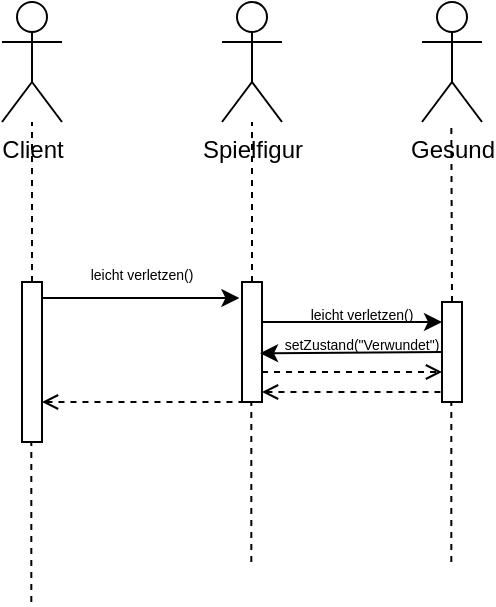 <mxfile version="15.9.6" type="github">
  <diagram id="Wa5oBjYjr4noIHMLQoP5" name="001">
    <mxGraphModel dx="652" dy="423" grid="1" gridSize="10" guides="1" tooltips="1" connect="1" arrows="1" fold="1" page="1" pageScale="1" pageWidth="827" pageHeight="1169" math="0" shadow="0">
      <root>
        <mxCell id="0" />
        <mxCell id="1" parent="0" />
        <mxCell id="BYghL89uylHXPIeEzwu4-1" value="Spielfigur" style="shape=umlActor;verticalLabelPosition=bottom;verticalAlign=top;html=1;outlineConnect=0;" vertex="1" parent="1">
          <mxGeometry x="260" y="200" width="30" height="60" as="geometry" />
        </mxCell>
        <mxCell id="BYghL89uylHXPIeEzwu4-2" value="Client" style="shape=umlActor;verticalLabelPosition=bottom;verticalAlign=top;html=1;outlineConnect=0;" vertex="1" parent="1">
          <mxGeometry x="150" y="200" width="30" height="60" as="geometry" />
        </mxCell>
        <mxCell id="BYghL89uylHXPIeEzwu4-3" value="" style="endArrow=none;dashed=1;html=1;rounded=0;" edge="1" parent="1" target="BYghL89uylHXPIeEzwu4-2">
          <mxGeometry width="50" height="50" relative="1" as="geometry">
            <mxPoint x="165" y="340" as="sourcePoint" />
            <mxPoint x="220" y="320" as="targetPoint" />
          </mxGeometry>
        </mxCell>
        <mxCell id="BYghL89uylHXPIeEzwu4-5" value="" style="endArrow=none;dashed=1;html=1;rounded=0;exitX=0.5;exitY=0;exitDx=0;exitDy=0;" edge="1" parent="1" source="BYghL89uylHXPIeEzwu4-9" target="BYghL89uylHXPIeEzwu4-1">
          <mxGeometry width="50" height="50" relative="1" as="geometry">
            <mxPoint x="275" y="320" as="sourcePoint" />
            <mxPoint x="330" y="380" as="targetPoint" />
          </mxGeometry>
        </mxCell>
        <mxCell id="BYghL89uylHXPIeEzwu4-6" value="" style="rounded=0;whiteSpace=wrap;html=1;" vertex="1" parent="1">
          <mxGeometry x="160" y="340" width="10" height="80" as="geometry" />
        </mxCell>
        <mxCell id="BYghL89uylHXPIeEzwu4-8" value="" style="endArrow=classic;html=1;rounded=0;entryX=-0.131;entryY=0.134;entryDx=0;entryDy=0;entryPerimeter=0;" edge="1" parent="1" target="BYghL89uylHXPIeEzwu4-9">
          <mxGeometry width="50" height="50" relative="1" as="geometry">
            <mxPoint x="170" y="348" as="sourcePoint" />
            <mxPoint x="250" y="350" as="targetPoint" />
          </mxGeometry>
        </mxCell>
        <mxCell id="BYghL89uylHXPIeEzwu4-9" value="" style="rounded=0;whiteSpace=wrap;html=1;" vertex="1" parent="1">
          <mxGeometry x="270" y="340" width="10" height="60" as="geometry" />
        </mxCell>
        <mxCell id="BYghL89uylHXPIeEzwu4-10" value="&lt;font style=&quot;font-size: 7px&quot;&gt;leicht verletzen()&lt;/font&gt;" style="text;html=1;strokeColor=none;fillColor=none;align=center;verticalAlign=middle;whiteSpace=wrap;rounded=0;" vertex="1" parent="1">
          <mxGeometry x="190" y="320" width="60" height="30" as="geometry" />
        </mxCell>
        <mxCell id="BYghL89uylHXPIeEzwu4-11" value="" style="rounded=0;whiteSpace=wrap;html=1;" vertex="1" parent="1">
          <mxGeometry x="370" y="350" width="10" height="50" as="geometry" />
        </mxCell>
        <mxCell id="BYghL89uylHXPIeEzwu4-12" value="" style="endArrow=classic;html=1;rounded=0;fontSize=7;" edge="1" parent="1">
          <mxGeometry width="50" height="50" relative="1" as="geometry">
            <mxPoint x="280" y="360" as="sourcePoint" />
            <mxPoint x="370" y="360" as="targetPoint" />
          </mxGeometry>
        </mxCell>
        <mxCell id="BYghL89uylHXPIeEzwu4-13" value="Gesund" style="shape=umlActor;verticalLabelPosition=bottom;verticalAlign=top;html=1;outlineConnect=0;" vertex="1" parent="1">
          <mxGeometry x="360" y="200" width="30" height="60" as="geometry" />
        </mxCell>
        <mxCell id="BYghL89uylHXPIeEzwu4-15" value="&lt;span style=&quot;font-size: 7px&quot;&gt;leicht verletzen()&lt;/span&gt;" style="text;html=1;strokeColor=none;fillColor=none;align=center;verticalAlign=middle;whiteSpace=wrap;rounded=0;" vertex="1" parent="1">
          <mxGeometry x="300" y="340" width="60" height="30" as="geometry" />
        </mxCell>
        <mxCell id="BYghL89uylHXPIeEzwu4-17" value="" style="endArrow=none;dashed=1;html=1;rounded=0;exitX=0.5;exitY=0;exitDx=0;exitDy=0;" edge="1" parent="1" source="BYghL89uylHXPIeEzwu4-11">
          <mxGeometry width="50" height="50" relative="1" as="geometry">
            <mxPoint x="374.66" y="320" as="sourcePoint" />
            <mxPoint x="374.66" y="260" as="targetPoint" />
          </mxGeometry>
        </mxCell>
        <mxCell id="BYghL89uylHXPIeEzwu4-19" value="" style="endArrow=classic;html=1;rounded=0;fontSize=7;entryX=0.903;entryY=0.594;entryDx=0;entryDy=0;entryPerimeter=0;exitX=0;exitY=0.5;exitDx=0;exitDy=0;" edge="1" parent="1" source="BYghL89uylHXPIeEzwu4-11" target="BYghL89uylHXPIeEzwu4-9">
          <mxGeometry width="50" height="50" relative="1" as="geometry">
            <mxPoint x="340" y="380" as="sourcePoint" />
            <mxPoint x="520.0" y="370" as="targetPoint" />
          </mxGeometry>
        </mxCell>
        <mxCell id="BYghL89uylHXPIeEzwu4-20" value="&lt;span style=&quot;font-size: 7px&quot;&gt;setZustand(&quot;Verwundet&quot;)&lt;/span&gt;" style="text;html=1;strokeColor=none;fillColor=none;align=center;verticalAlign=middle;whiteSpace=wrap;rounded=0;" vertex="1" parent="1">
          <mxGeometry x="300" y="355" width="60" height="30" as="geometry" />
        </mxCell>
        <mxCell id="BYghL89uylHXPIeEzwu4-21" value="" style="endArrow=open;dashed=1;html=1;rounded=0;fontSize=7;exitX=1;exitY=0.75;exitDx=0;exitDy=0;startArrow=none;startFill=0;endFill=0;" edge="1" parent="1" source="BYghL89uylHXPIeEzwu4-9">
          <mxGeometry width="50" height="50" relative="1" as="geometry">
            <mxPoint x="290" y="300" as="sourcePoint" />
            <mxPoint x="370" y="385" as="targetPoint" />
          </mxGeometry>
        </mxCell>
        <mxCell id="BYghL89uylHXPIeEzwu4-23" value="" style="endArrow=none;dashed=1;html=1;rounded=0;fontSize=7;exitX=1;exitY=0.75;exitDx=0;exitDy=0;startArrow=open;startFill=0;" edge="1" parent="1">
          <mxGeometry width="50" height="50" relative="1" as="geometry">
            <mxPoint x="280.0" y="395" as="sourcePoint" />
            <mxPoint x="370.0" y="395" as="targetPoint" />
          </mxGeometry>
        </mxCell>
        <mxCell id="BYghL89uylHXPIeEzwu4-24" value="" style="endArrow=none;dashed=1;html=1;rounded=0;fontSize=7;exitX=1;exitY=0.75;exitDx=0;exitDy=0;startArrow=open;startFill=0;" edge="1" parent="1" source="BYghL89uylHXPIeEzwu4-6">
          <mxGeometry width="50" height="50" relative="1" as="geometry">
            <mxPoint x="180.0" y="400" as="sourcePoint" />
            <mxPoint x="270.0" y="400" as="targetPoint" />
          </mxGeometry>
        </mxCell>
        <mxCell id="BYghL89uylHXPIeEzwu4-25" value="" style="endArrow=none;dashed=1;html=1;rounded=0;exitX=0.5;exitY=0;exitDx=0;exitDy=0;" edge="1" parent="1">
          <mxGeometry width="50" height="50" relative="1" as="geometry">
            <mxPoint x="274.66" y="480" as="sourcePoint" />
            <mxPoint x="274.66" y="400" as="targetPoint" />
          </mxGeometry>
        </mxCell>
        <mxCell id="BYghL89uylHXPIeEzwu4-26" value="" style="endArrow=none;dashed=1;html=1;rounded=0;exitX=0.5;exitY=0;exitDx=0;exitDy=0;" edge="1" parent="1">
          <mxGeometry width="50" height="50" relative="1" as="geometry">
            <mxPoint x="164.66" y="500" as="sourcePoint" />
            <mxPoint x="164.66" y="420" as="targetPoint" />
          </mxGeometry>
        </mxCell>
        <mxCell id="BYghL89uylHXPIeEzwu4-27" value="" style="endArrow=none;dashed=1;html=1;rounded=0;exitX=0.5;exitY=0;exitDx=0;exitDy=0;" edge="1" parent="1">
          <mxGeometry width="50" height="50" relative="1" as="geometry">
            <mxPoint x="374.66" y="480" as="sourcePoint" />
            <mxPoint x="374.66" y="400" as="targetPoint" />
          </mxGeometry>
        </mxCell>
      </root>
    </mxGraphModel>
  </diagram>
</mxfile>
